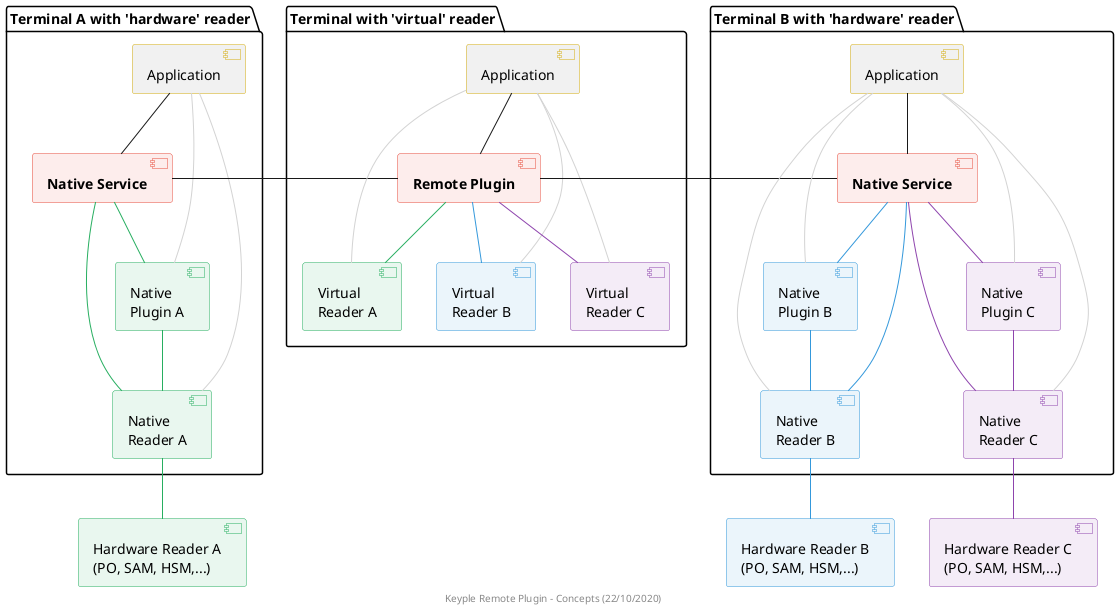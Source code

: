 @startuml
footer
    Keyple Remote Plugin - Concepts (22/10/2020)
end footer

' == THEME ==

'Couleurs issues de : https://htmlcolorcodes.com/fr/tableau-de-couleur/tableau-de-couleur-design-plat/
!define COLOR_RED E74C3C
!define COLOR_PURPLE 8E44AD
!define COLOR_BLUE 3498DB
!define COLOR_GREEN 27AE60
!define COLOR_GREY 2C3E50
skinparam Shadowing false
skinparam component {
    BorderColor #D4AC0D
    ' Red
    BackgroundColor<<red>> #FDEDEC
    BorderColor<<red>> #E74C3C
    ' Purple
    BackgroundColor<<purple>> #F4ECF7
    BorderColor<<purple>> #8E44AD
    ' blue
    BackgroundColor<<blue>> #EBF5FB
    BorderColor<<blue>> #3498DB
    ' Green
    BackgroundColor<<green>> #E9F7EF
    BorderColor<<green>> #27AE60
    ' Grey
    BackgroundColor<<grey>> #EAECEE
    BorderColor<<grey>> #2C3E50
}
hide <<red>> stereotype
hide <<purple>> stereotype
hide <<blue>> stereotype
hide <<green>> stereotype
hide <<grey>> stereotype

' == CONTENT ==

[Hardware Reader A\n(PO, SAM, HSM,...)] as readerA <<green>>
[Hardware Reader B\n(PO, SAM, HSM,...)] as readerB <<blue>>
[Hardware Reader C\n(PO, SAM, HSM,...)] as readerC <<purple>>
package "Terminal A with 'hardware' reader" {
    [Application] as appA
    [**Native Service**] as nativeServiceA <<red>>
    [Native\nPlugin A] as nativePluginA <<green>>
    [Native\nReader A] as nativeReaderA <<green>>
}
package "Terminal with 'virtual' reader" {
    [Application] as app
    [**Remote Plugin**] as remotePlugin <<red>>
    [Virtual\nReader A] as virtualReaderA <<green>>
    [Virtual\nReader B] as virtualReaderB <<blue>>
    [Virtual\nReader C] as virtualReaderC <<purple>>
}
package "Terminal B with 'hardware' reader" {
    [Application] as appB
    [**Native Service**] as nativeServiceB <<red>>
    [Native\nPlugin B] as nativePluginB <<blue>>
    [Native\nReader B] as nativeReaderB <<blue>>
    [Native\nPlugin C] as nativePluginC <<purple>>
    [Native\nReader C] as nativeReaderC <<purple>>
}

'utilisation

appA -- nativePluginA #LightGrey
appA -- nativeReaderA #LightGrey
appA -- nativeServiceA
nativePluginA -- nativeReaderA #COLOR_GREEN
nativeServiceA -- nativePluginA #COLOR_GREEN
nativeServiceA -- nativeReaderA #COLOR_GREEN
nativeReaderA -- readerA #COLOR_GREEN

nativeServiceA - remotePlugin

app -- remotePlugin
app -- virtualReaderA #LightGrey
app -- virtualReaderB #LightGrey
app -- virtualReaderC #LightGrey
remotePlugin -- virtualReaderA #COLOR_GREEN
remotePlugin -- virtualReaderB #COLOR_BLUE
remotePlugin -- virtualReaderC #COLOR_PURPLE

remotePlugin - nativeServiceB

appB -- nativePluginB #LightGrey
appB -- nativeReaderB #LightGrey
appB -- nativeServiceB
nativePluginB -- nativeReaderB #COLOR_BLUE
nativeServiceB -- nativePluginB #COLOR_BLUE
nativeServiceB -- nativeReaderB #COLOR_BLUE
nativeReaderB -- readerB #COLOR_BLUE

appB -- nativePluginC #LightGrey
appB -- nativeReaderC #LightGrey
nativeServiceB -- nativePluginC #COLOR_PURPLE
nativeServiceB -- nativeReaderC #COLOR_PURPLE
nativePluginC -- nativeReaderC #COLOR_PURPLE
nativeReaderC -- readerC #COLOR_PURPLE

@enduml